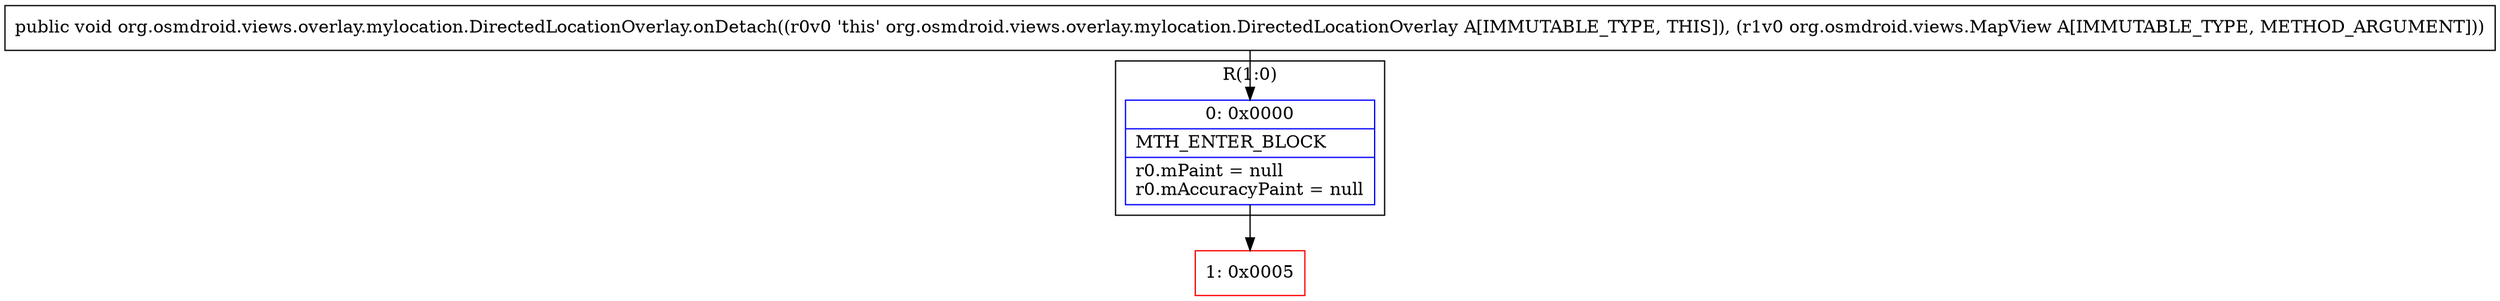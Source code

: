digraph "CFG fororg.osmdroid.views.overlay.mylocation.DirectedLocationOverlay.onDetach(Lorg\/osmdroid\/views\/MapView;)V" {
subgraph cluster_Region_690643540 {
label = "R(1:0)";
node [shape=record,color=blue];
Node_0 [shape=record,label="{0\:\ 0x0000|MTH_ENTER_BLOCK\l|r0.mPaint = null\lr0.mAccuracyPaint = null\l}"];
}
Node_1 [shape=record,color=red,label="{1\:\ 0x0005}"];
MethodNode[shape=record,label="{public void org.osmdroid.views.overlay.mylocation.DirectedLocationOverlay.onDetach((r0v0 'this' org.osmdroid.views.overlay.mylocation.DirectedLocationOverlay A[IMMUTABLE_TYPE, THIS]), (r1v0 org.osmdroid.views.MapView A[IMMUTABLE_TYPE, METHOD_ARGUMENT])) }"];
MethodNode -> Node_0;
Node_0 -> Node_1;
}

